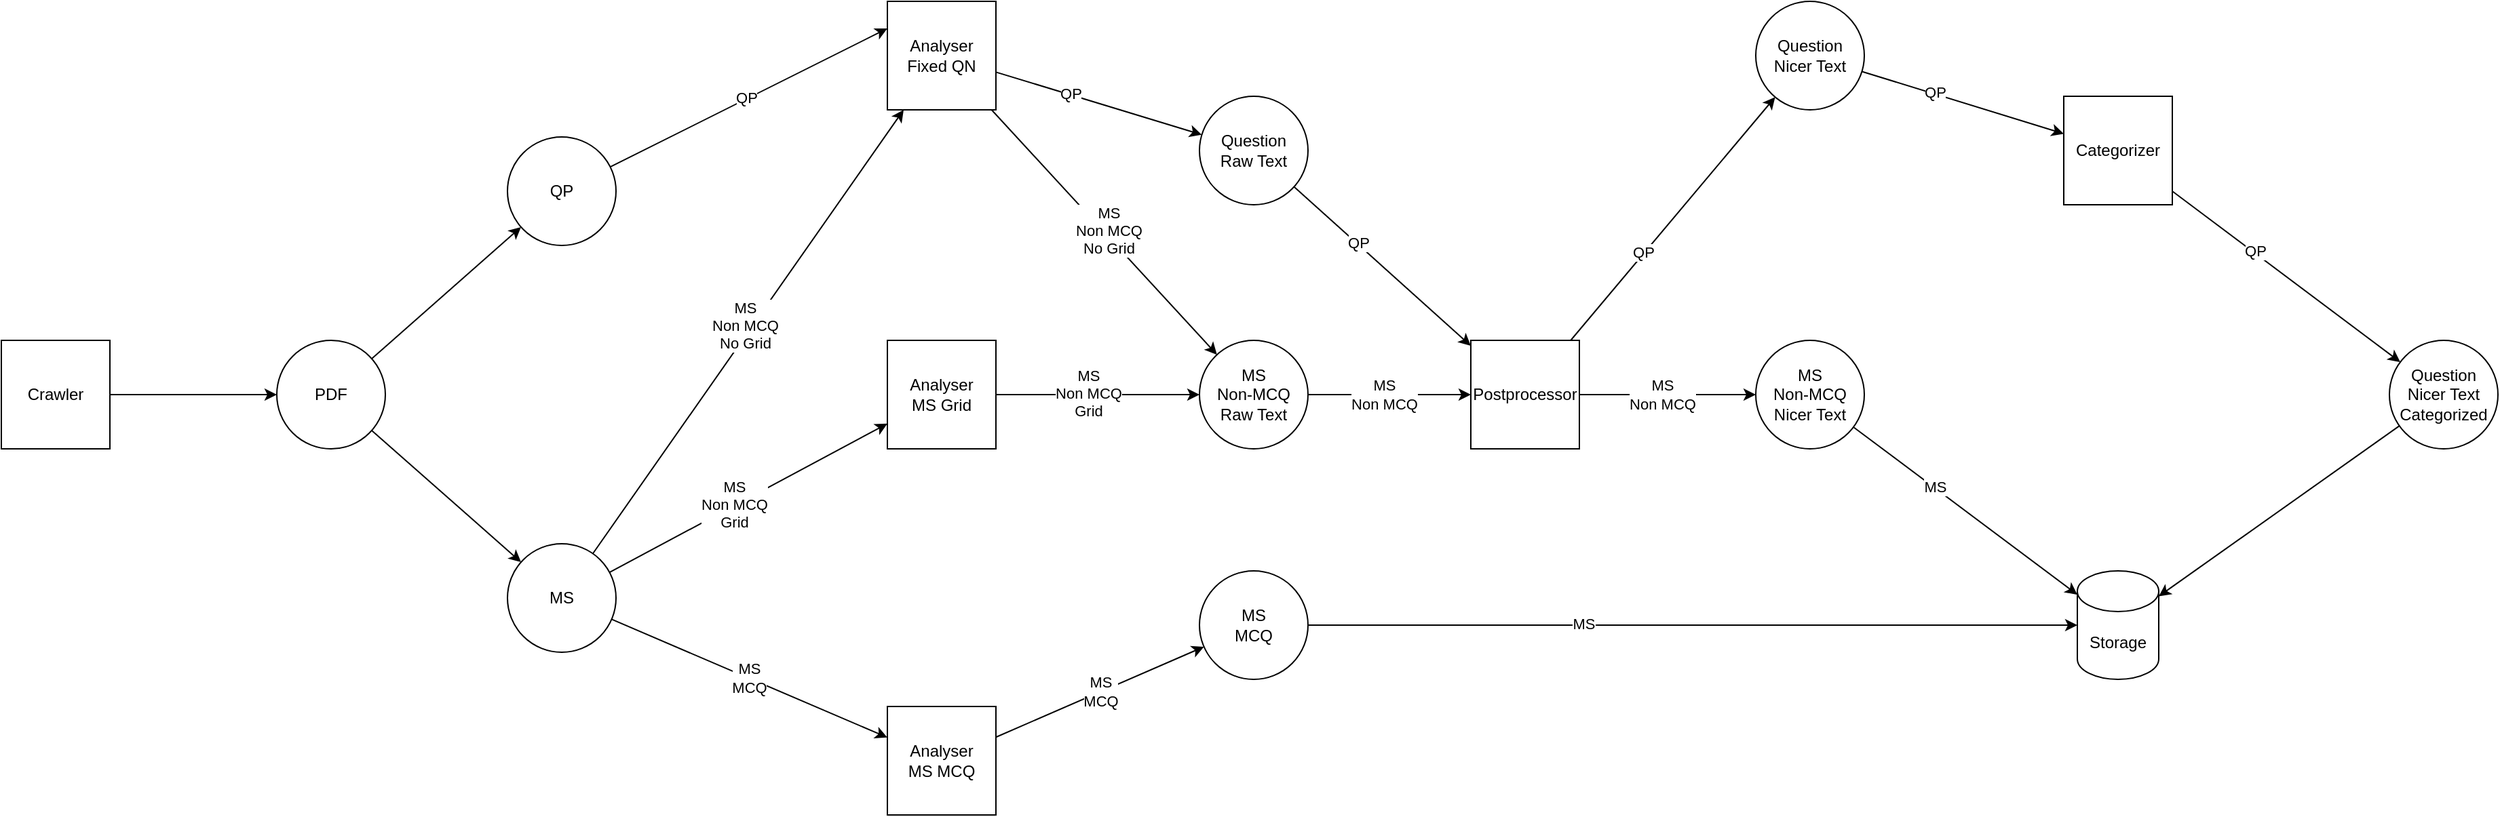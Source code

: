 <mxfile>
    <diagram id="prtHgNgQTEPvFCAcTncT" name="Page-1">
        <mxGraphModel dx="3035" dy="1943" grid="1" gridSize="10" guides="1" tooltips="1" connect="1" arrows="1" fold="1" page="1" pageScale="1" pageWidth="827" pageHeight="1169" math="0" shadow="0">
            <root>
                <mxCell id="0"/>
                <mxCell id="1" parent="0"/>
                <mxCell id="AKki9gyRlwZW3A253g2z-1" value="Analyser&lt;br&gt;Fixed QN" style="whiteSpace=wrap;html=1;aspect=fixed;" parent="1" vertex="1">
                    <mxGeometry x="103" y="280" width="80" height="80" as="geometry"/>
                </mxCell>
                <mxCell id="AKki9gyRlwZW3A253g2z-2" value="Analyser&lt;br&gt;MS Grid" style="whiteSpace=wrap;html=1;aspect=fixed;" parent="1" vertex="1">
                    <mxGeometry x="103" y="530" width="80" height="80" as="geometry"/>
                </mxCell>
                <mxCell id="AKki9gyRlwZW3A253g2z-3" value="Analyser&lt;br&gt;MS MCQ" style="whiteSpace=wrap;html=1;aspect=fixed;" parent="1" vertex="1">
                    <mxGeometry x="103" y="800" width="80" height="80" as="geometry"/>
                </mxCell>
                <mxCell id="AKki9gyRlwZW3A253g2z-4" value="Postprocessor" style="whiteSpace=wrap;html=1;aspect=fixed;" parent="1" vertex="1">
                    <mxGeometry x="533" y="530" width="80" height="80" as="geometry"/>
                </mxCell>
                <mxCell id="AKki9gyRlwZW3A253g2z-5" value="Categorizer" style="whiteSpace=wrap;html=1;aspect=fixed;" parent="1" vertex="1">
                    <mxGeometry x="970" y="350" width="80" height="80" as="geometry"/>
                </mxCell>
                <mxCell id="AKki9gyRlwZW3A253g2z-6" value="QP" style="ellipse;whiteSpace=wrap;html=1;aspect=fixed;" parent="1" vertex="1">
                    <mxGeometry x="-177" y="380" width="80" height="80" as="geometry"/>
                </mxCell>
                <mxCell id="AKki9gyRlwZW3A253g2z-7" value="MS" style="ellipse;whiteSpace=wrap;html=1;aspect=fixed;" parent="1" vertex="1">
                    <mxGeometry x="-177" y="680" width="80" height="80" as="geometry"/>
                </mxCell>
                <mxCell id="AKki9gyRlwZW3A253g2z-8" value="" style="endArrow=classic;html=1;rounded=0;entryX=0;entryY=0.25;entryDx=0;entryDy=0;" parent="1" source="AKki9gyRlwZW3A253g2z-6" target="AKki9gyRlwZW3A253g2z-1" edge="1">
                    <mxGeometry width="50" height="50" relative="1" as="geometry">
                        <mxPoint x="-67" y="400" as="sourcePoint"/>
                        <mxPoint x="73" y="340" as="targetPoint"/>
                    </mxGeometry>
                </mxCell>
                <mxCell id="AKki9gyRlwZW3A253g2z-18" value="QP" style="edgeLabel;html=1;align=center;verticalAlign=middle;resizable=0;points=[];" parent="AKki9gyRlwZW3A253g2z-8" vertex="1" connectable="0">
                    <mxGeometry x="-0.021" y="1" relative="1" as="geometry">
                        <mxPoint as="offset"/>
                    </mxGeometry>
                </mxCell>
                <mxCell id="AKki9gyRlwZW3A253g2z-9" value="" style="endArrow=classic;html=1;rounded=0;" parent="1" source="AKki9gyRlwZW3A253g2z-7" target="AKki9gyRlwZW3A253g2z-2" edge="1">
                    <mxGeometry width="50" height="50" relative="1" as="geometry">
                        <mxPoint x="-57" y="580" as="sourcePoint"/>
                        <mxPoint x="63" y="510" as="targetPoint"/>
                    </mxGeometry>
                </mxCell>
                <mxCell id="AKki9gyRlwZW3A253g2z-10" value="MS&lt;br&gt;Non MCQ&lt;br&gt;Grid" style="edgeLabel;html=1;align=center;verticalAlign=middle;resizable=0;points=[];" parent="AKki9gyRlwZW3A253g2z-9" vertex="1" connectable="0">
                    <mxGeometry x="-0.101" y="1" relative="1" as="geometry">
                        <mxPoint as="offset"/>
                    </mxGeometry>
                </mxCell>
                <mxCell id="AKki9gyRlwZW3A253g2z-11" value="MS&lt;br&gt;MCQ" style="endArrow=classic;html=1;rounded=0;" parent="1" source="AKki9gyRlwZW3A253g2z-7" target="AKki9gyRlwZW3A253g2z-3" edge="1">
                    <mxGeometry width="50" height="50" relative="1" as="geometry">
                        <mxPoint x="-57" y="620" as="sourcePoint"/>
                        <mxPoint x="73" y="660" as="targetPoint"/>
                    </mxGeometry>
                </mxCell>
                <mxCell id="AKki9gyRlwZW3A253g2z-12" value="" style="endArrow=classic;html=1;rounded=0;" parent="1" source="AKki9gyRlwZW3A253g2z-7" target="AKki9gyRlwZW3A253g2z-1" edge="1">
                    <mxGeometry width="50" height="50" relative="1" as="geometry">
                        <mxPoint x="-87" y="540" as="sourcePoint"/>
                        <mxPoint x="43" y="390" as="targetPoint"/>
                    </mxGeometry>
                </mxCell>
                <mxCell id="AKki9gyRlwZW3A253g2z-13" value="MS&lt;br&gt;Non MCQ&lt;br&gt;No Grid" style="edgeLabel;html=1;align=center;verticalAlign=middle;resizable=0;points=[];" parent="AKki9gyRlwZW3A253g2z-12" vertex="1" connectable="0">
                    <mxGeometry x="0.013" y="4" relative="1" as="geometry">
                        <mxPoint x="-1" as="offset"/>
                    </mxGeometry>
                </mxCell>
                <mxCell id="AKki9gyRlwZW3A253g2z-14" value="Question&lt;br&gt;Raw Text" style="ellipse;whiteSpace=wrap;html=1;aspect=fixed;" parent="1" vertex="1">
                    <mxGeometry x="333" y="350" width="80" height="80" as="geometry"/>
                </mxCell>
                <mxCell id="AKki9gyRlwZW3A253g2z-15" value="MS&lt;br&gt;Non-MCQ&lt;br&gt;Raw Text" style="ellipse;whiteSpace=wrap;html=1;aspect=fixed;" parent="1" vertex="1">
                    <mxGeometry x="333" y="530" width="80" height="80" as="geometry"/>
                </mxCell>
                <mxCell id="AKki9gyRlwZW3A253g2z-16" value="MS&lt;br&gt;MCQ" style="ellipse;whiteSpace=wrap;html=1;aspect=fixed;" parent="1" vertex="1">
                    <mxGeometry x="333" y="700" width="80" height="80" as="geometry"/>
                </mxCell>
                <mxCell id="AKki9gyRlwZW3A253g2z-17" value="" style="endArrow=classic;html=1;rounded=0;" parent="1" source="AKki9gyRlwZW3A253g2z-1" target="AKki9gyRlwZW3A253g2z-14" edge="1">
                    <mxGeometry width="50" height="50" relative="1" as="geometry">
                        <mxPoint x="213" y="340" as="sourcePoint"/>
                        <mxPoint x="313" y="360" as="targetPoint"/>
                    </mxGeometry>
                </mxCell>
                <mxCell id="AKki9gyRlwZW3A253g2z-19" value="QP" style="edgeLabel;html=1;align=center;verticalAlign=middle;resizable=0;points=[];" parent="AKki9gyRlwZW3A253g2z-17" vertex="1" connectable="0">
                    <mxGeometry x="-0.284" y="1" relative="1" as="geometry">
                        <mxPoint as="offset"/>
                    </mxGeometry>
                </mxCell>
                <mxCell id="AKki9gyRlwZW3A253g2z-20" value="" style="endArrow=classic;html=1;rounded=0;" parent="1" source="AKki9gyRlwZW3A253g2z-1" target="AKki9gyRlwZW3A253g2z-15" edge="1">
                    <mxGeometry width="50" height="50" relative="1" as="geometry">
                        <mxPoint x="213" y="370" as="sourcePoint"/>
                        <mxPoint x="303" y="480" as="targetPoint"/>
                    </mxGeometry>
                </mxCell>
                <mxCell id="AKki9gyRlwZW3A253g2z-21" value="MS&lt;br&gt;Non MCQ&lt;br&gt;No Grid" style="edgeLabel;html=1;align=center;verticalAlign=middle;resizable=0;points=[];" parent="AKki9gyRlwZW3A253g2z-20" vertex="1" connectable="0">
                    <mxGeometry x="0.013" y="4" relative="1" as="geometry">
                        <mxPoint x="-1" as="offset"/>
                    </mxGeometry>
                </mxCell>
                <mxCell id="AKki9gyRlwZW3A253g2z-22" value="" style="endArrow=classic;html=1;rounded=0;" parent="1" source="AKki9gyRlwZW3A253g2z-2" target="AKki9gyRlwZW3A253g2z-15" edge="1">
                    <mxGeometry width="50" height="50" relative="1" as="geometry">
                        <mxPoint x="203" y="510" as="sourcePoint"/>
                        <mxPoint x="303" y="510" as="targetPoint"/>
                    </mxGeometry>
                </mxCell>
                <mxCell id="AKki9gyRlwZW3A253g2z-23" value="MS&lt;br&gt;Non MCQ&lt;br&gt;Grid" style="edgeLabel;html=1;align=center;verticalAlign=middle;resizable=0;points=[];" parent="AKki9gyRlwZW3A253g2z-22" vertex="1" connectable="0">
                    <mxGeometry x="-0.101" y="1" relative="1" as="geometry">
                        <mxPoint as="offset"/>
                    </mxGeometry>
                </mxCell>
                <mxCell id="AKki9gyRlwZW3A253g2z-24" value="MS&lt;br&gt;MCQ" style="endArrow=classic;html=1;rounded=0;" parent="1" source="AKki9gyRlwZW3A253g2z-3" target="AKki9gyRlwZW3A253g2z-16" edge="1">
                    <mxGeometry width="50" height="50" relative="1" as="geometry">
                        <mxPoint x="213" y="660" as="sourcePoint"/>
                        <mxPoint x="303" y="650" as="targetPoint"/>
                    </mxGeometry>
                </mxCell>
                <mxCell id="AKki9gyRlwZW3A253g2z-25" value="" style="endArrow=classic;html=1;rounded=0;" parent="1" source="AKki9gyRlwZW3A253g2z-14" target="AKki9gyRlwZW3A253g2z-4" edge="1">
                    <mxGeometry width="50" height="50" relative="1" as="geometry">
                        <mxPoint x="433" y="380" as="sourcePoint"/>
                        <mxPoint x="523" y="430" as="targetPoint"/>
                    </mxGeometry>
                </mxCell>
                <mxCell id="AKki9gyRlwZW3A253g2z-26" value="QP" style="edgeLabel;html=1;align=center;verticalAlign=middle;resizable=0;points=[];" parent="AKki9gyRlwZW3A253g2z-25" vertex="1" connectable="0">
                    <mxGeometry x="-0.284" y="1" relative="1" as="geometry">
                        <mxPoint as="offset"/>
                    </mxGeometry>
                </mxCell>
                <mxCell id="AKki9gyRlwZW3A253g2z-27" value="" style="endArrow=classic;html=1;rounded=0;" parent="1" source="AKki9gyRlwZW3A253g2z-15" target="AKki9gyRlwZW3A253g2z-4" edge="1">
                    <mxGeometry width="50" height="50" relative="1" as="geometry">
                        <mxPoint x="433" y="505" as="sourcePoint"/>
                        <mxPoint x="523" y="485" as="targetPoint"/>
                    </mxGeometry>
                </mxCell>
                <mxCell id="AKki9gyRlwZW3A253g2z-28" value="MS&lt;br&gt;Non MCQ" style="edgeLabel;html=1;align=center;verticalAlign=middle;resizable=0;points=[];" parent="AKki9gyRlwZW3A253g2z-27" vertex="1" connectable="0">
                    <mxGeometry x="0.013" y="4" relative="1" as="geometry">
                        <mxPoint x="-5" y="4" as="offset"/>
                    </mxGeometry>
                </mxCell>
                <mxCell id="AKki9gyRlwZW3A253g2z-33" value="Question&lt;br&gt;Nicer Text" style="ellipse;whiteSpace=wrap;html=1;aspect=fixed;" parent="1" vertex="1">
                    <mxGeometry x="743" y="280" width="80" height="80" as="geometry"/>
                </mxCell>
                <mxCell id="AKki9gyRlwZW3A253g2z-34" value="MS&lt;br&gt;Non-MCQ&lt;br&gt;Nicer Text" style="ellipse;whiteSpace=wrap;html=1;aspect=fixed;" parent="1" vertex="1">
                    <mxGeometry x="743" y="530" width="80" height="80" as="geometry"/>
                </mxCell>
                <mxCell id="AKki9gyRlwZW3A253g2z-35" value="" style="endArrow=classic;html=1;rounded=0;" parent="1" source="AKki9gyRlwZW3A253g2z-4" target="AKki9gyRlwZW3A253g2z-33" edge="1">
                    <mxGeometry width="50" height="50" relative="1" as="geometry">
                        <mxPoint x="643" y="440" as="sourcePoint"/>
                        <mxPoint x="723" y="400" as="targetPoint"/>
                    </mxGeometry>
                </mxCell>
                <mxCell id="AKki9gyRlwZW3A253g2z-36" value="QP" style="edgeLabel;html=1;align=center;verticalAlign=middle;resizable=0;points=[];" parent="AKki9gyRlwZW3A253g2z-35" vertex="1" connectable="0">
                    <mxGeometry x="-0.284" y="1" relative="1" as="geometry">
                        <mxPoint as="offset"/>
                    </mxGeometry>
                </mxCell>
                <mxCell id="AKki9gyRlwZW3A253g2z-45" value="" style="endArrow=classic;html=1;rounded=0;" parent="1" source="AKki9gyRlwZW3A253g2z-4" target="AKki9gyRlwZW3A253g2z-34" edge="1">
                    <mxGeometry width="50" height="50" relative="1" as="geometry">
                        <mxPoint x="643" y="480" as="sourcePoint"/>
                        <mxPoint x="733" y="520" as="targetPoint"/>
                    </mxGeometry>
                </mxCell>
                <mxCell id="AKki9gyRlwZW3A253g2z-46" value="MS&lt;br&gt;Non MCQ" style="edgeLabel;html=1;align=center;verticalAlign=middle;resizable=0;points=[];" parent="AKki9gyRlwZW3A253g2z-45" vertex="1" connectable="0">
                    <mxGeometry x="0.013" y="4" relative="1" as="geometry">
                        <mxPoint x="-5" y="4" as="offset"/>
                    </mxGeometry>
                </mxCell>
                <mxCell id="AKki9gyRlwZW3A253g2z-49" value="Storage" style="shape=cylinder3;whiteSpace=wrap;html=1;boundedLbl=1;backgroundOutline=1;size=15;" parent="1" vertex="1">
                    <mxGeometry x="980" y="700" width="60" height="80" as="geometry"/>
                </mxCell>
                <mxCell id="AKki9gyRlwZW3A253g2z-53" value="" style="endArrow=classic;html=1;rounded=0;" parent="1" source="AKki9gyRlwZW3A253g2z-33" target="AKki9gyRlwZW3A253g2z-5" edge="1">
                    <mxGeometry width="50" height="50" relative="1" as="geometry">
                        <mxPoint x="896" y="400" as="sourcePoint"/>
                        <mxPoint x="996" y="460" as="targetPoint"/>
                    </mxGeometry>
                </mxCell>
                <mxCell id="AKki9gyRlwZW3A253g2z-54" value="QP" style="edgeLabel;html=1;align=center;verticalAlign=middle;resizable=0;points=[];" parent="AKki9gyRlwZW3A253g2z-53" vertex="1" connectable="0">
                    <mxGeometry x="-0.284" y="1" relative="1" as="geometry">
                        <mxPoint as="offset"/>
                    </mxGeometry>
                </mxCell>
                <mxCell id="AKki9gyRlwZW3A253g2z-55" value="" style="endArrow=classic;html=1;rounded=0;" parent="1" source="AKki9gyRlwZW3A253g2z-5" target="AKki9gyRlwZW3A253g2z-72" edge="1">
                    <mxGeometry width="50" height="50" relative="1" as="geometry">
                        <mxPoint x="1116" y="470" as="sourcePoint"/>
                        <mxPoint x="1196" y="510" as="targetPoint"/>
                    </mxGeometry>
                </mxCell>
                <mxCell id="AKki9gyRlwZW3A253g2z-56" value="QP" style="edgeLabel;html=1;align=center;verticalAlign=middle;resizable=0;points=[];" parent="AKki9gyRlwZW3A253g2z-55" vertex="1" connectable="0">
                    <mxGeometry x="-0.284" y="1" relative="1" as="geometry">
                        <mxPoint as="offset"/>
                    </mxGeometry>
                </mxCell>
                <mxCell id="AKki9gyRlwZW3A253g2z-57" value="" style="endArrow=classic;html=1;rounded=0;" parent="1" source="AKki9gyRlwZW3A253g2z-34" target="AKki9gyRlwZW3A253g2z-49" edge="1">
                    <mxGeometry width="50" height="50" relative="1" as="geometry">
                        <mxPoint x="896" y="540" as="sourcePoint"/>
                        <mxPoint x="1186" y="540" as="targetPoint"/>
                    </mxGeometry>
                </mxCell>
                <mxCell id="AKki9gyRlwZW3A253g2z-58" value="MS" style="edgeLabel;html=1;align=center;verticalAlign=middle;resizable=0;points=[];" parent="AKki9gyRlwZW3A253g2z-57" vertex="1" connectable="0">
                    <mxGeometry x="-0.284" y="1" relative="1" as="geometry">
                        <mxPoint as="offset"/>
                    </mxGeometry>
                </mxCell>
                <mxCell id="AKki9gyRlwZW3A253g2z-59" value="" style="endArrow=classic;html=1;rounded=0;" parent="1" source="AKki9gyRlwZW3A253g2z-16" target="AKki9gyRlwZW3A253g2z-49" edge="1">
                    <mxGeometry width="50" height="50" relative="1" as="geometry">
                        <mxPoint x="473" y="639.6" as="sourcePoint"/>
                        <mxPoint x="1133" y="570" as="targetPoint"/>
                    </mxGeometry>
                </mxCell>
                <mxCell id="AKki9gyRlwZW3A253g2z-60" value="MS" style="edgeLabel;html=1;align=center;verticalAlign=middle;resizable=0;points=[];" parent="AKki9gyRlwZW3A253g2z-59" vertex="1" connectable="0">
                    <mxGeometry x="-0.284" y="1" relative="1" as="geometry">
                        <mxPoint as="offset"/>
                    </mxGeometry>
                </mxCell>
                <mxCell id="AKki9gyRlwZW3A253g2z-66" value="Crawler" style="whiteSpace=wrap;html=1;aspect=fixed;" parent="1" vertex="1">
                    <mxGeometry x="-550" y="530" width="80" height="80" as="geometry"/>
                </mxCell>
                <mxCell id="AKki9gyRlwZW3A253g2z-68" value="PDF" style="ellipse;whiteSpace=wrap;html=1;aspect=fixed;" parent="1" vertex="1">
                    <mxGeometry x="-347" y="530" width="80" height="80" as="geometry"/>
                </mxCell>
                <mxCell id="AKki9gyRlwZW3A253g2z-69" value="" style="endArrow=classic;html=1;rounded=0;" parent="1" source="AKki9gyRlwZW3A253g2z-68" target="AKki9gyRlwZW3A253g2z-6" edge="1">
                    <mxGeometry width="50" height="50" relative="1" as="geometry">
                        <mxPoint x="-227" y="550" as="sourcePoint"/>
                        <mxPoint x="-177" y="500" as="targetPoint"/>
                    </mxGeometry>
                </mxCell>
                <mxCell id="AKki9gyRlwZW3A253g2z-70" value="" style="endArrow=classic;html=1;rounded=0;" parent="1" source="AKki9gyRlwZW3A253g2z-66" target="AKki9gyRlwZW3A253g2z-68" edge="1">
                    <mxGeometry width="50" height="50" relative="1" as="geometry">
                        <mxPoint x="-387" y="680" as="sourcePoint"/>
                        <mxPoint x="-337" y="630" as="targetPoint"/>
                    </mxGeometry>
                </mxCell>
                <mxCell id="AKki9gyRlwZW3A253g2z-71" value="" style="endArrow=classic;html=1;rounded=0;" parent="1" source="AKki9gyRlwZW3A253g2z-68" target="AKki9gyRlwZW3A253g2z-7" edge="1">
                    <mxGeometry width="50" height="50" relative="1" as="geometry">
                        <mxPoint x="-177" y="630" as="sourcePoint"/>
                        <mxPoint x="-127" y="580" as="targetPoint"/>
                    </mxGeometry>
                </mxCell>
                <mxCell id="AKki9gyRlwZW3A253g2z-72" value="Question&lt;br&gt;Nicer Text&lt;br&gt;Categorized" style="ellipse;whiteSpace=wrap;html=1;aspect=fixed;" parent="1" vertex="1">
                    <mxGeometry x="1210" y="530" width="80" height="80" as="geometry"/>
                </mxCell>
                <mxCell id="AKki9gyRlwZW3A253g2z-73" value="" style="endArrow=classic;html=1;rounded=0;" parent="1" source="AKki9gyRlwZW3A253g2z-72" target="AKki9gyRlwZW3A253g2z-49" edge="1">
                    <mxGeometry width="50" height="50" relative="1" as="geometry">
                        <mxPoint x="973" y="670" as="sourcePoint"/>
                        <mxPoint x="1023" y="620" as="targetPoint"/>
                    </mxGeometry>
                </mxCell>
            </root>
        </mxGraphModel>
    </diagram>
</mxfile>
